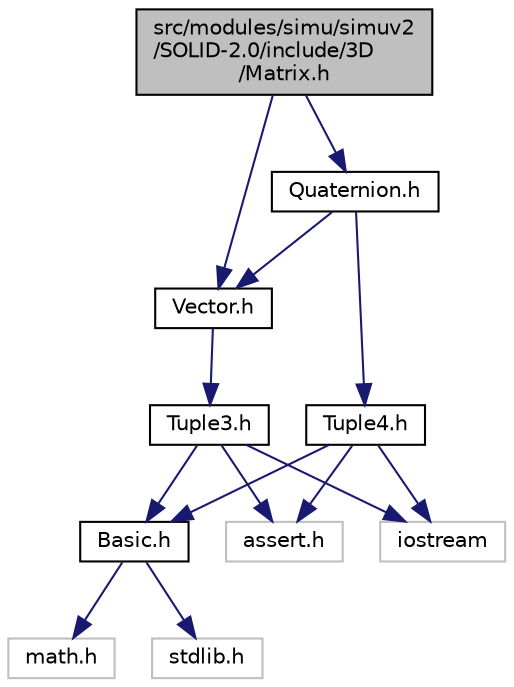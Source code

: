 digraph "src/modules/simu/simuv2/SOLID-2.0/include/3D/Matrix.h"
{
  edge [fontname="Helvetica",fontsize="10",labelfontname="Helvetica",labelfontsize="10"];
  node [fontname="Helvetica",fontsize="10",shape=record];
  Node1 [label="src/modules/simu/simuv2\l/SOLID-2.0/include/3D\l/Matrix.h",height=0.2,width=0.4,color="black", fillcolor="grey75", style="filled", fontcolor="black"];
  Node1 -> Node2 [color="midnightblue",fontsize="10",style="solid",fontname="Helvetica"];
  Node2 [label="Vector.h",height=0.2,width=0.4,color="black", fillcolor="white", style="filled",URL="$_vector_8h.html"];
  Node2 -> Node3 [color="midnightblue",fontsize="10",style="solid",fontname="Helvetica"];
  Node3 [label="Tuple3.h",height=0.2,width=0.4,color="black", fillcolor="white", style="filled",URL="$_tuple3_8h.html"];
  Node3 -> Node4 [color="midnightblue",fontsize="10",style="solid",fontname="Helvetica"];
  Node4 [label="Basic.h",height=0.2,width=0.4,color="black", fillcolor="white", style="filled",URL="$_basic_8h.html"];
  Node4 -> Node5 [color="midnightblue",fontsize="10",style="solid",fontname="Helvetica"];
  Node5 [label="math.h",height=0.2,width=0.4,color="grey75", fillcolor="white", style="filled"];
  Node4 -> Node6 [color="midnightblue",fontsize="10",style="solid",fontname="Helvetica"];
  Node6 [label="stdlib.h",height=0.2,width=0.4,color="grey75", fillcolor="white", style="filled"];
  Node3 -> Node7 [color="midnightblue",fontsize="10",style="solid",fontname="Helvetica"];
  Node7 [label="assert.h",height=0.2,width=0.4,color="grey75", fillcolor="white", style="filled"];
  Node3 -> Node8 [color="midnightblue",fontsize="10",style="solid",fontname="Helvetica"];
  Node8 [label="iostream",height=0.2,width=0.4,color="grey75", fillcolor="white", style="filled"];
  Node1 -> Node9 [color="midnightblue",fontsize="10",style="solid",fontname="Helvetica"];
  Node9 [label="Quaternion.h",height=0.2,width=0.4,color="black", fillcolor="white", style="filled",URL="$_quaternion_8h.html"];
  Node9 -> Node10 [color="midnightblue",fontsize="10",style="solid",fontname="Helvetica"];
  Node10 [label="Tuple4.h",height=0.2,width=0.4,color="black", fillcolor="white", style="filled",URL="$_tuple4_8h.html"];
  Node10 -> Node4 [color="midnightblue",fontsize="10",style="solid",fontname="Helvetica"];
  Node10 -> Node7 [color="midnightblue",fontsize="10",style="solid",fontname="Helvetica"];
  Node10 -> Node8 [color="midnightblue",fontsize="10",style="solid",fontname="Helvetica"];
  Node9 -> Node2 [color="midnightblue",fontsize="10",style="solid",fontname="Helvetica"];
}
